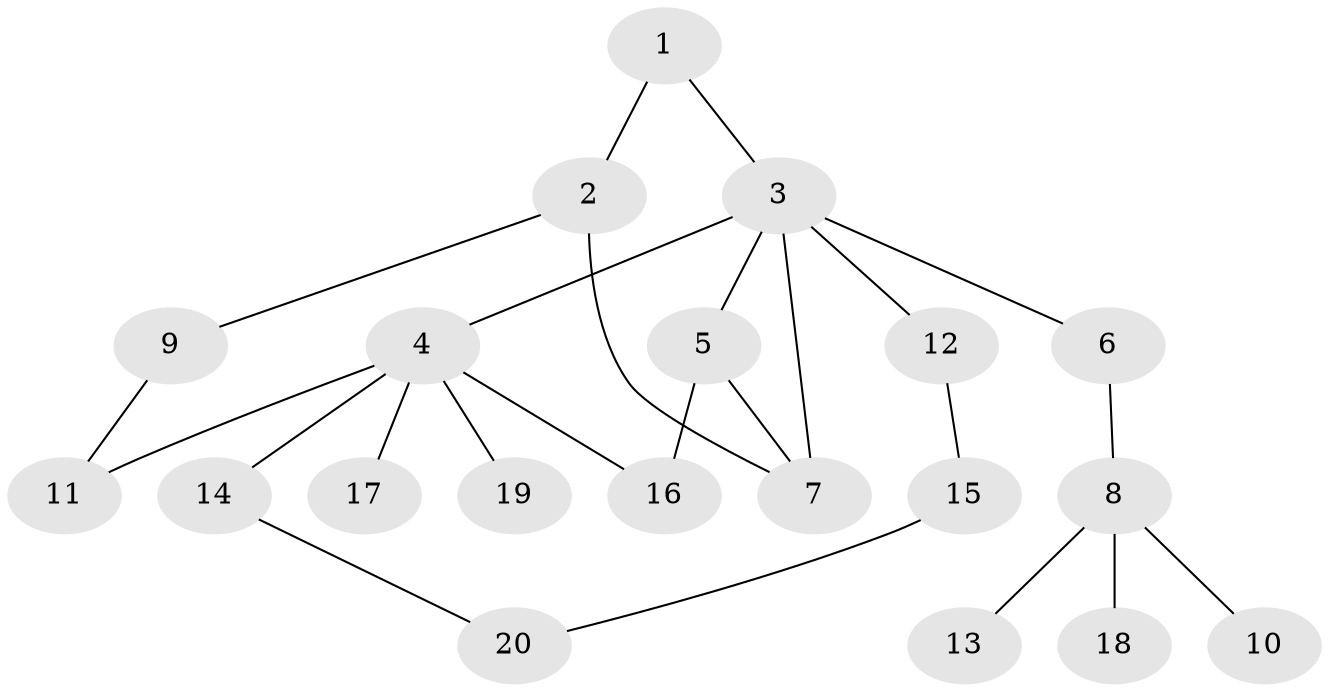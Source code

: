 // Generated by graph-tools (version 1.1) at 2025/46/02/15/25 05:46:28]
// undirected, 20 vertices, 24 edges
graph export_dot {
graph [start="1"]
  node [color=gray90,style=filled];
  1;
  2;
  3;
  4;
  5;
  6;
  7;
  8;
  9;
  10;
  11;
  12;
  13;
  14;
  15;
  16;
  17;
  18;
  19;
  20;
  1 -- 2;
  1 -- 3;
  2 -- 7;
  2 -- 9;
  3 -- 4;
  3 -- 5;
  3 -- 6;
  3 -- 7;
  3 -- 12;
  4 -- 11;
  4 -- 14;
  4 -- 16;
  4 -- 17;
  4 -- 19;
  5 -- 7;
  5 -- 16;
  6 -- 8;
  8 -- 10;
  8 -- 13;
  8 -- 18;
  9 -- 11;
  12 -- 15;
  14 -- 20;
  15 -- 20;
}
